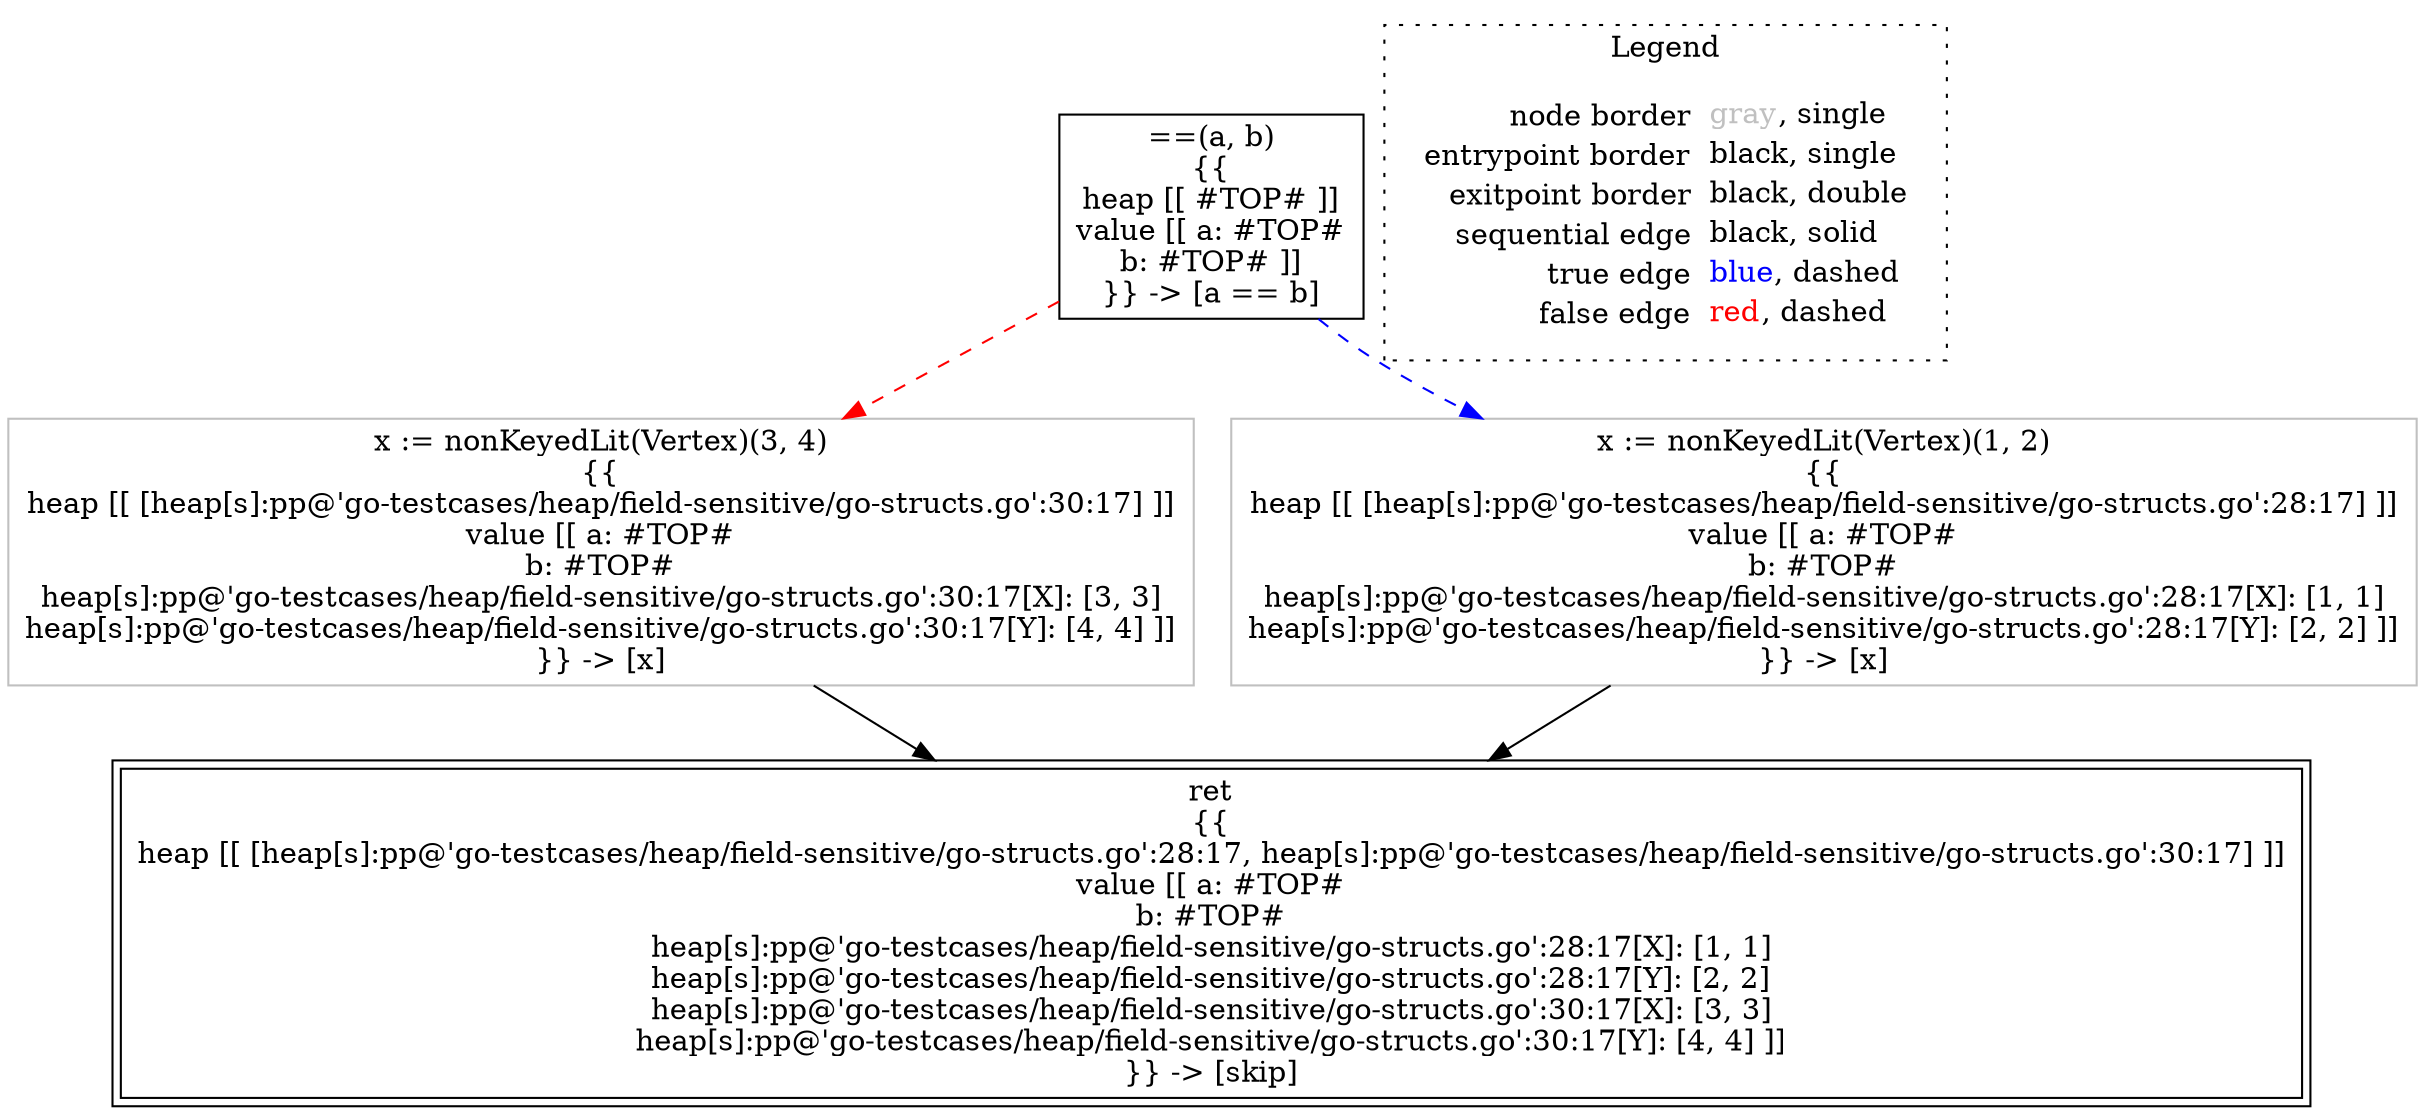 digraph {
	"node0" [shape="rect",color="black",label=<==(a, b)<BR/>{{<BR/>heap [[ #TOP# ]]<BR/>value [[ a: #TOP#<BR/>b: #TOP# ]]<BR/>}} -&gt; [a == b]>];
	"node1" [shape="rect",color="gray",label=<x := nonKeyedLit(Vertex)(3, 4)<BR/>{{<BR/>heap [[ [heap[s]:pp@'go-testcases/heap/field-sensitive/go-structs.go':30:17] ]]<BR/>value [[ a: #TOP#<BR/>b: #TOP#<BR/>heap[s]:pp@'go-testcases/heap/field-sensitive/go-structs.go':30:17[X]: [3, 3]<BR/>heap[s]:pp@'go-testcases/heap/field-sensitive/go-structs.go':30:17[Y]: [4, 4] ]]<BR/>}} -&gt; [x]>];
	"node2" [shape="rect",color="black",peripheries="2",label=<ret<BR/>{{<BR/>heap [[ [heap[s]:pp@'go-testcases/heap/field-sensitive/go-structs.go':28:17, heap[s]:pp@'go-testcases/heap/field-sensitive/go-structs.go':30:17] ]]<BR/>value [[ a: #TOP#<BR/>b: #TOP#<BR/>heap[s]:pp@'go-testcases/heap/field-sensitive/go-structs.go':28:17[X]: [1, 1]<BR/>heap[s]:pp@'go-testcases/heap/field-sensitive/go-structs.go':28:17[Y]: [2, 2]<BR/>heap[s]:pp@'go-testcases/heap/field-sensitive/go-structs.go':30:17[X]: [3, 3]<BR/>heap[s]:pp@'go-testcases/heap/field-sensitive/go-structs.go':30:17[Y]: [4, 4] ]]<BR/>}} -&gt; [skip]>];
	"node3" [shape="rect",color="gray",label=<x := nonKeyedLit(Vertex)(1, 2)<BR/>{{<BR/>heap [[ [heap[s]:pp@'go-testcases/heap/field-sensitive/go-structs.go':28:17] ]]<BR/>value [[ a: #TOP#<BR/>b: #TOP#<BR/>heap[s]:pp@'go-testcases/heap/field-sensitive/go-structs.go':28:17[X]: [1, 1]<BR/>heap[s]:pp@'go-testcases/heap/field-sensitive/go-structs.go':28:17[Y]: [2, 2] ]]<BR/>}} -&gt; [x]>];
	"node1" -> "node2" [color="black"];
	"node0" -> "node1" [color="red",style="dashed"];
	"node0" -> "node3" [color="blue",style="dashed"];
	"node3" -> "node2" [color="black"];
subgraph cluster_legend {
	label="Legend";
	style=dotted;
	node [shape=plaintext];
	"legend" [label=<<table border="0" cellpadding="2" cellspacing="0" cellborder="0"><tr><td align="right">node border&nbsp;</td><td align="left"><font color="gray">gray</font>, single</td></tr><tr><td align="right">entrypoint border&nbsp;</td><td align="left"><font color="black">black</font>, single</td></tr><tr><td align="right">exitpoint border&nbsp;</td><td align="left"><font color="black">black</font>, double</td></tr><tr><td align="right">sequential edge&nbsp;</td><td align="left"><font color="black">black</font>, solid</td></tr><tr><td align="right">true edge&nbsp;</td><td align="left"><font color="blue">blue</font>, dashed</td></tr><tr><td align="right">false edge&nbsp;</td><td align="left"><font color="red">red</font>, dashed</td></tr></table>>];
}

}
